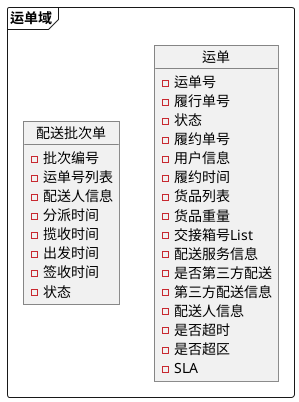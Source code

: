 @startuml

frame "运单域" {
    object "运单" as D
    object "配送批次单" as P
}

object D {
- 运单号
- 履行单号
- 状态
- 履约单号
'- 订单号
- 用户信息
- 履约时间
- 货品列表
- 货品重量
- 交接箱号List
- 配送服务信息
- 是否第三方配送
- 第三方配送信息
- 配送人信息
- 是否超时
- 是否超区
- SLA
}


object P {
- 批次编号
- 运单号列表
- 配送人信息
- 分派时间
- 揽收时间
- 出发时间
- 签收时间
- 状态
}


@enduml